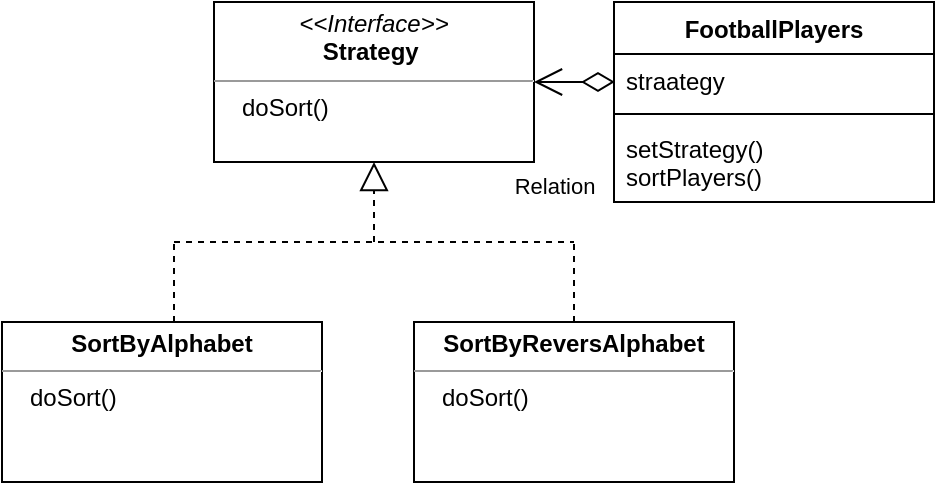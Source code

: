 <mxfile version="20.2.3" type="device"><diagram id="nB49i7TH0BTFZbtzXf2y" name="Singleton"><mxGraphModel dx="657" dy="1069" grid="1" gridSize="10" guides="1" tooltips="1" connect="1" arrows="1" fold="1" page="1" pageScale="1" pageWidth="827" pageHeight="1169" math="0" shadow="0"><root><mxCell id="0"/><mxCell id="1" parent="0"/><mxCell id="PwwgPV84UREaybEuH3FB-6" value="Relation" style="endArrow=open;html=1;endSize=12;startArrow=diamondThin;startSize=14;startFill=0;edgeStyle=orthogonalEdgeStyle;rounded=0;entryX=1;entryY=0.5;entryDx=0;entryDy=0;exitX=0.003;exitY=0.538;exitDx=0;exitDy=0;exitPerimeter=0;" edge="1" parent="1" source="NV215gdg77gjgrnoeRMn-29" target="NV215gdg77gjgrnoeRMn-36"><mxGeometry x="-1" y="36" relative="1" as="geometry"><mxPoint x="540" y="200" as="sourcePoint"/><mxPoint x="620" y="240" as="targetPoint"/><mxPoint x="-30" y="16" as="offset"/></mxGeometry></mxCell><mxCell id="PwwgPV84UREaybEuH3FB-8" value="1" style="edgeLabel;resizable=0;html=1;align=right;verticalAlign=top;" connectable="0" vertex="1" parent="PwwgPV84UREaybEuH3FB-6"><mxGeometry x="1" relative="1" as="geometry"><mxPoint x="-80" y="-19" as="offset"/></mxGeometry></mxCell><mxCell id="PwwgPV84UREaybEuH3FB-7" value="0..n" style="edgeLabel;resizable=0;html=1;align=left;verticalAlign=top;" connectable="0" vertex="1" parent="PwwgPV84UREaybEuH3FB-6"><mxGeometry x="-1" relative="1" as="geometry"><mxPoint x="-70" y="-20" as="offset"/></mxGeometry></mxCell><mxCell id="NV215gdg77gjgrnoeRMn-28" value="FootballPlayers" style="swimlane;fontStyle=1;align=center;verticalAlign=top;childLayout=stackLayout;horizontal=1;startSize=26;horizontalStack=0;resizeParent=1;resizeParentMax=0;resizeLast=0;collapsible=1;marginBottom=0;" parent="1" vertex="1"><mxGeometry x="560" y="120" width="160" height="100" as="geometry"/></mxCell><mxCell id="NV215gdg77gjgrnoeRMn-29" value="straategy" style="text;strokeColor=none;fillColor=none;align=left;verticalAlign=top;spacingLeft=4;spacingRight=4;overflow=hidden;rotatable=0;points=[[0,0.5],[1,0.5]];portConstraint=eastwest;" parent="NV215gdg77gjgrnoeRMn-28" vertex="1"><mxGeometry y="26" width="160" height="26" as="geometry"/></mxCell><mxCell id="NV215gdg77gjgrnoeRMn-30" value="" style="line;strokeWidth=1;fillColor=none;align=left;verticalAlign=middle;spacingTop=-1;spacingLeft=3;spacingRight=3;rotatable=0;labelPosition=right;points=[];portConstraint=eastwest;" parent="NV215gdg77gjgrnoeRMn-28" vertex="1"><mxGeometry y="52" width="160" height="8" as="geometry"/></mxCell><mxCell id="NV215gdg77gjgrnoeRMn-31" value="setStrategy()&#10;sortPlayers()" style="text;strokeColor=none;fillColor=none;align=left;verticalAlign=top;spacingLeft=4;spacingRight=4;overflow=hidden;rotatable=0;points=[[0,0.5],[1,0.5]];portConstraint=eastwest;" parent="NV215gdg77gjgrnoeRMn-28" vertex="1"><mxGeometry y="60" width="160" height="40" as="geometry"/></mxCell><mxCell id="NV215gdg77gjgrnoeRMn-36" value="&lt;p style=&quot;margin:0px;margin-top:4px;text-align:center;&quot;&gt;&lt;i&gt;&amp;lt;&amp;lt;Interface&amp;gt;&amp;gt;&lt;/i&gt;&lt;br&gt;&lt;b&gt;Strategy&lt;/b&gt;&lt;span style=&quot;background-color: initial; text-align: left;&quot;&gt;&amp;nbsp;&lt;/span&gt;&lt;/p&gt;&lt;hr size=&quot;1&quot;&gt;&lt;p style=&quot;margin:0px;margin-left:4px;&quot;&gt;&amp;nbsp; &amp;nbsp;doSort()&lt;br&gt;&lt;br&gt;&lt;/p&gt;" style="verticalAlign=top;align=left;overflow=fill;fontSize=12;fontFamily=Helvetica;html=1;" parent="1" vertex="1"><mxGeometry x="360" y="120" width="160" height="80" as="geometry"/></mxCell><mxCell id="NV215gdg77gjgrnoeRMn-39" value="" style="endArrow=block;dashed=1;endFill=0;endSize=12;html=1;rounded=0;entryX=0.5;entryY=1;entryDx=0;entryDy=0;" parent="1" target="NV215gdg77gjgrnoeRMn-36" edge="1"><mxGeometry width="160" relative="1" as="geometry"><mxPoint x="440" y="240" as="sourcePoint"/><mxPoint x="550" y="290" as="targetPoint"/></mxGeometry></mxCell><mxCell id="PwwgPV84UREaybEuH3FB-1" value="&lt;p style=&quot;margin:0px;margin-top:4px;text-align:center;&quot;&gt;&lt;b&gt;SortByAlphabet&lt;/b&gt;&lt;/p&gt;&lt;hr size=&quot;1&quot;&gt;&lt;p style=&quot;margin:0px;margin-left:4px;&quot;&gt;&amp;nbsp; &amp;nbsp;doSort()&lt;br&gt;&lt;br&gt;&lt;/p&gt;" style="verticalAlign=top;align=left;overflow=fill;fontSize=12;fontFamily=Helvetica;html=1;" vertex="1" parent="1"><mxGeometry x="254" y="280" width="160" height="80" as="geometry"/></mxCell><mxCell id="PwwgPV84UREaybEuH3FB-2" value="&lt;p style=&quot;margin:0px;margin-top:4px;text-align:center;&quot;&gt;&lt;b&gt;SortByReversAlphabet&lt;/b&gt;&lt;/p&gt;&lt;hr size=&quot;1&quot;&gt;&lt;p style=&quot;margin:0px;margin-left:4px;&quot;&gt;&amp;nbsp; &amp;nbsp;doSort()&lt;br&gt;&lt;br&gt;&lt;/p&gt;" style="verticalAlign=top;align=left;overflow=fill;fontSize=12;fontFamily=Helvetica;html=1;" vertex="1" parent="1"><mxGeometry x="460" y="280" width="160" height="80" as="geometry"/></mxCell><mxCell id="PwwgPV84UREaybEuH3FB-3" value="" style="endArrow=none;dashed=1;html=1;rounded=0;" edge="1" parent="1"><mxGeometry width="50" height="50" relative="1" as="geometry"><mxPoint x="340" y="240" as="sourcePoint"/><mxPoint x="540" y="240" as="targetPoint"/></mxGeometry></mxCell><mxCell id="PwwgPV84UREaybEuH3FB-4" value="" style="endArrow=none;dashed=1;html=1;rounded=0;" edge="1" parent="1" source="PwwgPV84UREaybEuH3FB-2"><mxGeometry width="50" height="50" relative="1" as="geometry"><mxPoint x="440" y="300" as="sourcePoint"/><mxPoint x="540" y="240" as="targetPoint"/></mxGeometry></mxCell><mxCell id="PwwgPV84UREaybEuH3FB-5" value="" style="endArrow=none;dashed=1;html=1;rounded=0;" edge="1" parent="1"><mxGeometry width="50" height="50" relative="1" as="geometry"><mxPoint x="340" y="280" as="sourcePoint"/><mxPoint x="340" y="240" as="targetPoint"/></mxGeometry></mxCell></root></mxGraphModel></diagram></mxfile>